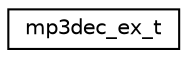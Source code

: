 digraph "Graphical Class Hierarchy"
{
 // LATEX_PDF_SIZE
  edge [fontname="Helvetica",fontsize="10",labelfontname="Helvetica",labelfontsize="10"];
  node [fontname="Helvetica",fontsize="10",shape=record];
  rankdir="LR";
  Node0 [label="mp3dec_ex_t",height=0.2,width=0.4,color="black", fillcolor="white", style="filled",URL="$df/df8/structmp3dec__ex__t.html",tooltip=" "];
}
